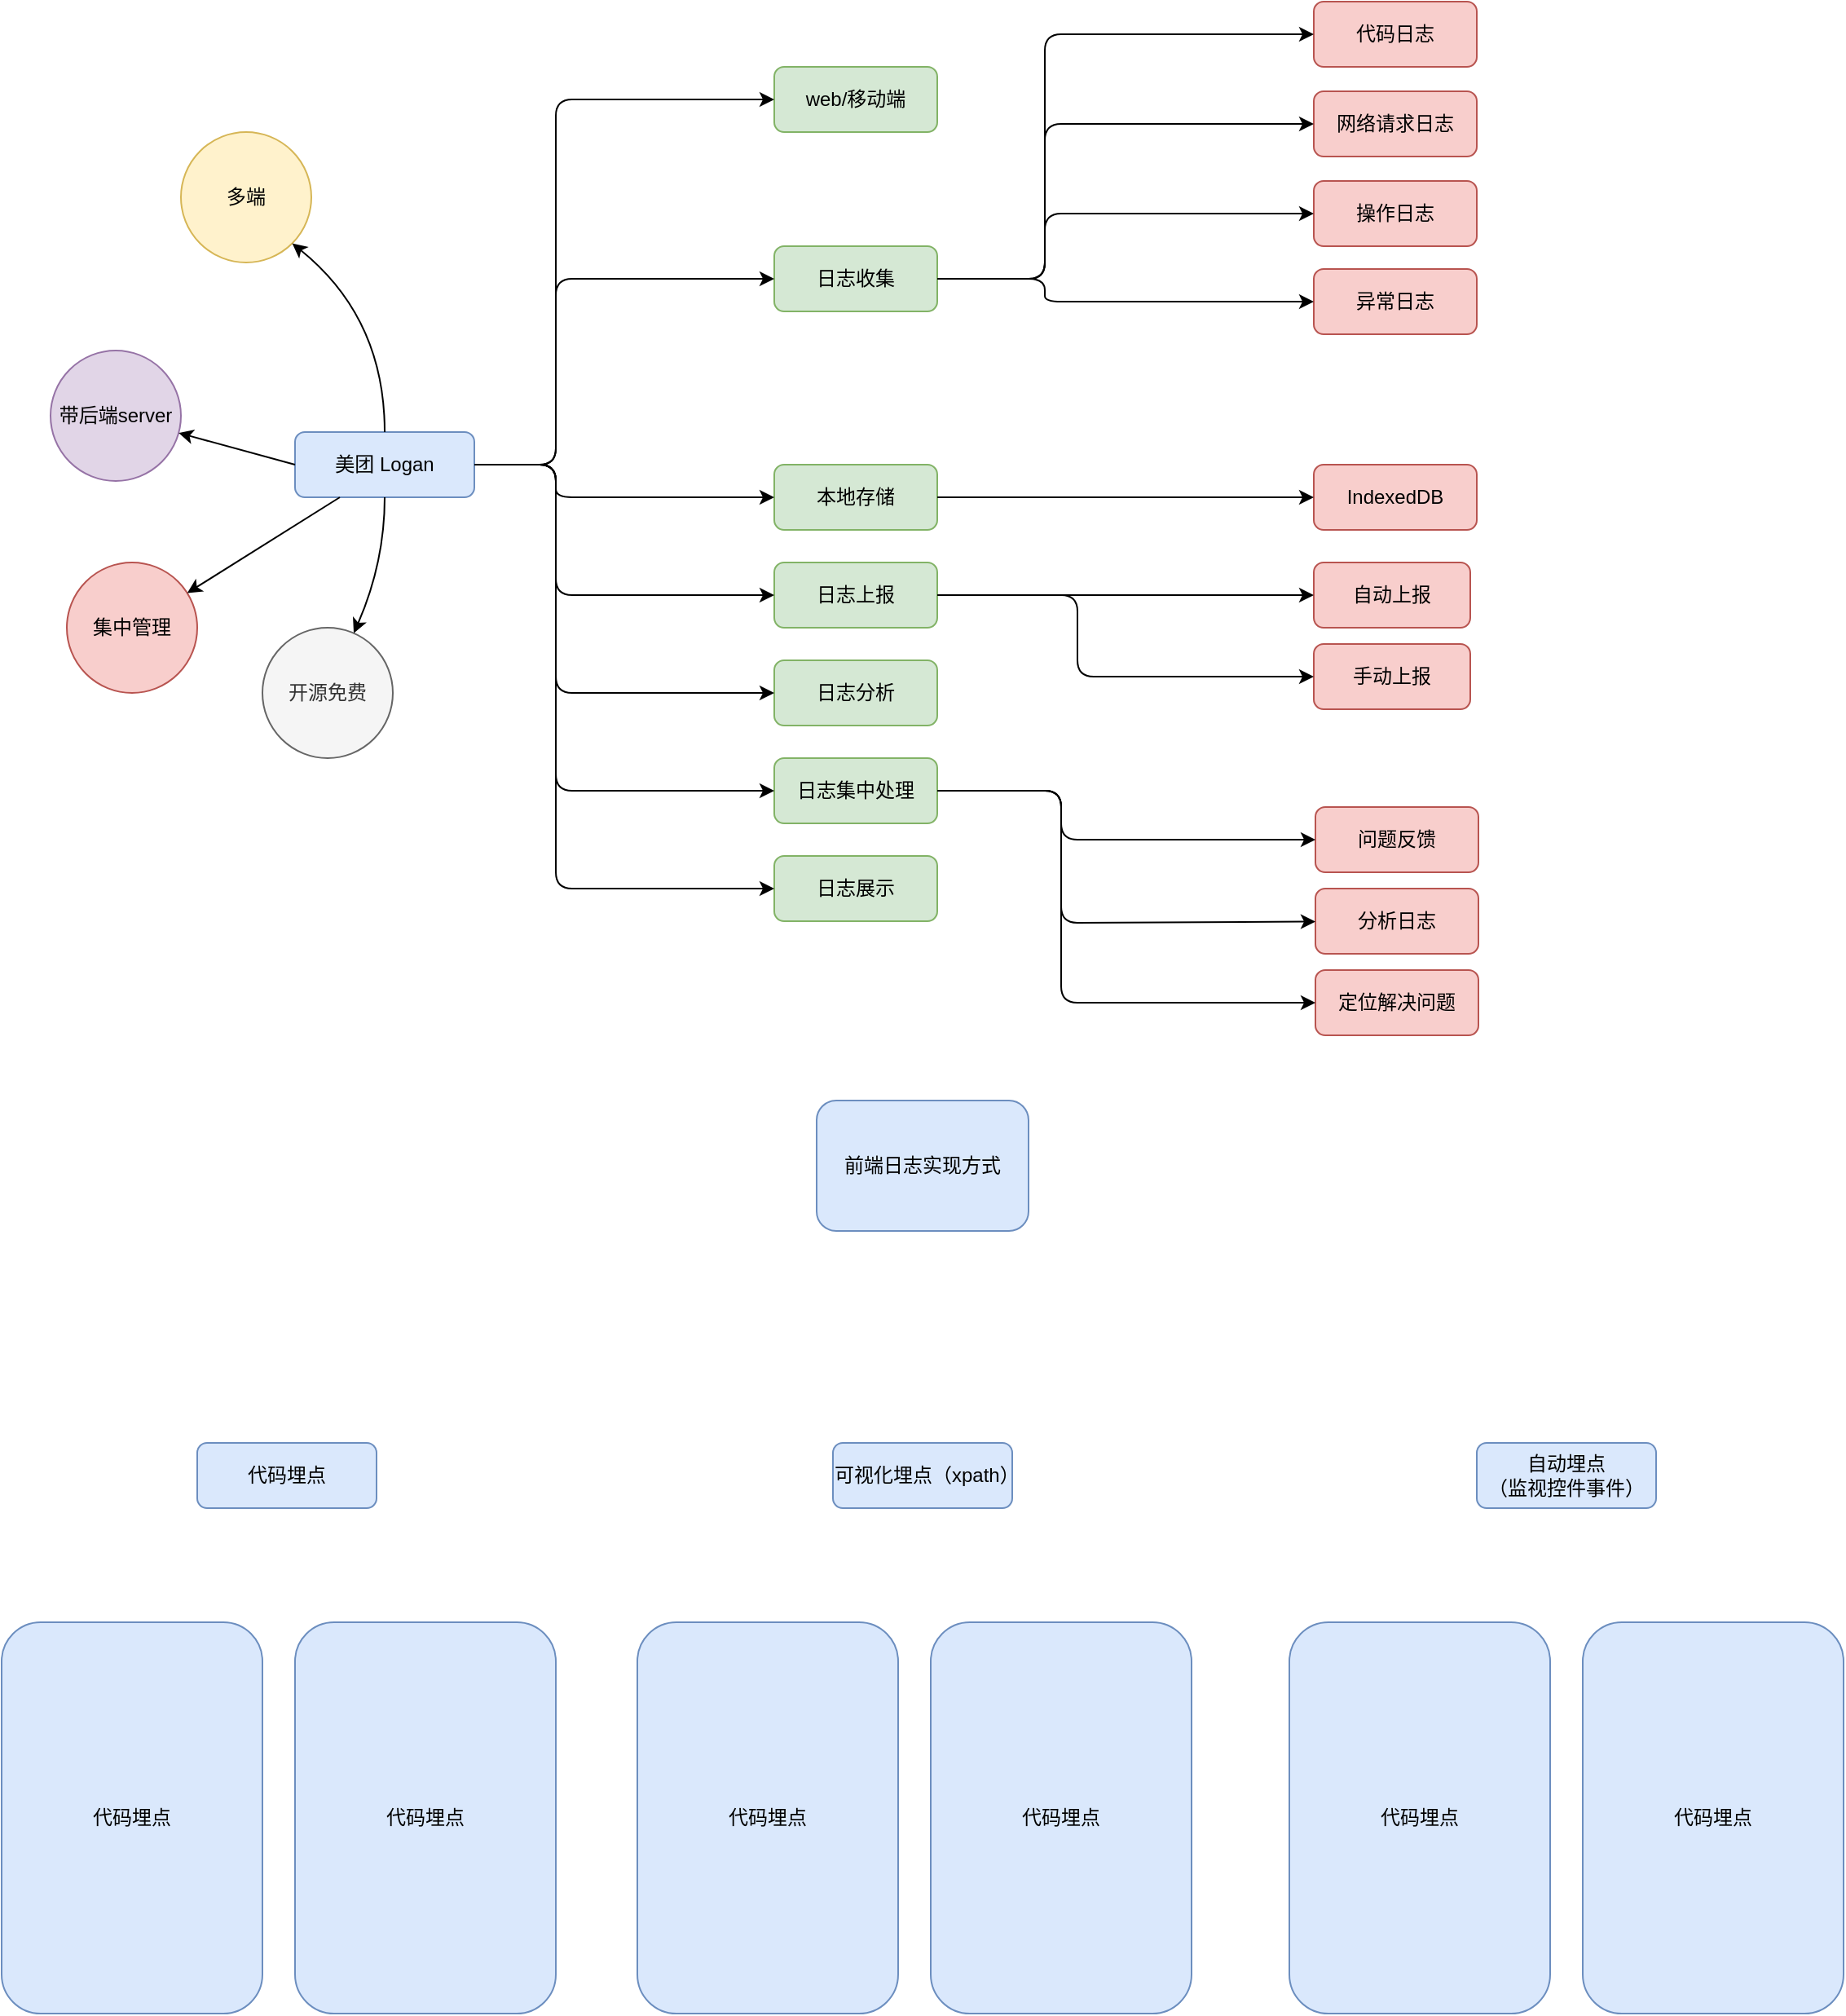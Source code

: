 <mxfile version="13.9.3" type="github">
  <diagram id="TznxjGskonesAPE4rxT5" name="Page-1">
    <mxGraphModel dx="1957" dy="1804" grid="1" gridSize="10" guides="1" tooltips="1" connect="1" arrows="1" fold="1" page="1" pageScale="1" pageWidth="827" pageHeight="1169" math="0" shadow="0">
      <root>
        <mxCell id="0" />
        <mxCell id="1" parent="0" />
        <mxCell id="RIuytmqvGiUhqceMKaMm-1" value="美团 Logan" style="rounded=1;whiteSpace=wrap;html=1;fillColor=#dae8fc;strokeColor=#6c8ebf;" vertex="1" parent="1">
          <mxGeometry x="120" y="120" width="110" height="40" as="geometry" />
        </mxCell>
        <mxCell id="RIuytmqvGiUhqceMKaMm-2" value="前端日志实现方式" style="rounded=1;whiteSpace=wrap;html=1;fillColor=#dae8fc;strokeColor=#6c8ebf;" vertex="1" parent="1">
          <mxGeometry x="440" y="530" width="130" height="80" as="geometry" />
        </mxCell>
        <mxCell id="RIuytmqvGiUhqceMKaMm-3" value="web/移动端" style="rounded=1;whiteSpace=wrap;html=1;fillColor=#d5e8d4;strokeColor=#82b366;" vertex="1" parent="1">
          <mxGeometry x="414" y="-104" width="100" height="40" as="geometry" />
        </mxCell>
        <mxCell id="RIuytmqvGiUhqceMKaMm-5" value="日志收集" style="rounded=1;whiteSpace=wrap;html=1;fillColor=#d5e8d4;strokeColor=#82b366;" vertex="1" parent="1">
          <mxGeometry x="414" y="6" width="100" height="40" as="geometry" />
        </mxCell>
        <mxCell id="RIuytmqvGiUhqceMKaMm-6" value="本地存储" style="rounded=1;whiteSpace=wrap;html=1;fillColor=#d5e8d4;strokeColor=#82b366;" vertex="1" parent="1">
          <mxGeometry x="414" y="140" width="100" height="40" as="geometry" />
        </mxCell>
        <mxCell id="RIuytmqvGiUhqceMKaMm-7" value="日志上报" style="rounded=1;whiteSpace=wrap;html=1;fillColor=#d5e8d4;strokeColor=#82b366;" vertex="1" parent="1">
          <mxGeometry x="414" y="200" width="100" height="40" as="geometry" />
        </mxCell>
        <mxCell id="RIuytmqvGiUhqceMKaMm-8" value="日志分析" style="rounded=1;whiteSpace=wrap;html=1;fillColor=#d5e8d4;strokeColor=#82b366;" vertex="1" parent="1">
          <mxGeometry x="414" y="260" width="100" height="40" as="geometry" />
        </mxCell>
        <mxCell id="RIuytmqvGiUhqceMKaMm-11" value="" style="endArrow=classic;html=1;entryX=0;entryY=0.5;entryDx=0;entryDy=0;exitX=1;exitY=0.5;exitDx=0;exitDy=0;" edge="1" parent="1" source="RIuytmqvGiUhqceMKaMm-1" target="RIuytmqvGiUhqceMKaMm-3">
          <mxGeometry width="50" height="50" relative="1" as="geometry">
            <mxPoint x="280" y="150" as="sourcePoint" />
            <mxPoint x="330" y="100" as="targetPoint" />
            <Array as="points">
              <mxPoint x="280" y="140" />
              <mxPoint x="280" y="-84" />
            </Array>
          </mxGeometry>
        </mxCell>
        <mxCell id="RIuytmqvGiUhqceMKaMm-12" value="" style="endArrow=classic;html=1;entryX=0;entryY=0.5;entryDx=0;entryDy=0;exitX=1;exitY=0.5;exitDx=0;exitDy=0;" edge="1" parent="1" source="RIuytmqvGiUhqceMKaMm-1" target="RIuytmqvGiUhqceMKaMm-5">
          <mxGeometry width="50" height="50" relative="1" as="geometry">
            <mxPoint x="280" y="220" as="sourcePoint" />
            <mxPoint x="330" y="170" as="targetPoint" />
            <Array as="points">
              <mxPoint x="280" y="140" />
              <mxPoint x="280" y="26" />
            </Array>
          </mxGeometry>
        </mxCell>
        <mxCell id="RIuytmqvGiUhqceMKaMm-13" value="" style="endArrow=classic;html=1;exitX=1;exitY=0.5;exitDx=0;exitDy=0;entryX=0;entryY=0.5;entryDx=0;entryDy=0;" edge="1" parent="1" source="RIuytmqvGiUhqceMKaMm-1" target="RIuytmqvGiUhqceMKaMm-6">
          <mxGeometry width="50" height="50" relative="1" as="geometry">
            <mxPoint x="360" y="190" as="sourcePoint" />
            <mxPoint x="410" y="140" as="targetPoint" />
            <Array as="points">
              <mxPoint x="280" y="140" />
              <mxPoint x="280" y="160" />
            </Array>
          </mxGeometry>
        </mxCell>
        <mxCell id="RIuytmqvGiUhqceMKaMm-14" value="" style="endArrow=classic;html=1;entryX=0;entryY=0.5;entryDx=0;entryDy=0;exitX=1;exitY=0.5;exitDx=0;exitDy=0;" edge="1" parent="1" source="RIuytmqvGiUhqceMKaMm-1" target="RIuytmqvGiUhqceMKaMm-7">
          <mxGeometry width="50" height="50" relative="1" as="geometry">
            <mxPoint x="240" y="270" as="sourcePoint" />
            <mxPoint x="290" y="220" as="targetPoint" />
            <Array as="points">
              <mxPoint x="280" y="140" />
              <mxPoint x="280" y="220" />
            </Array>
          </mxGeometry>
        </mxCell>
        <mxCell id="RIuytmqvGiUhqceMKaMm-15" value="" style="endArrow=classic;html=1;entryX=0;entryY=0.5;entryDx=0;entryDy=0;exitX=1;exitY=0.5;exitDx=0;exitDy=0;" edge="1" parent="1" source="RIuytmqvGiUhqceMKaMm-1" target="RIuytmqvGiUhqceMKaMm-8">
          <mxGeometry width="50" height="50" relative="1" as="geometry">
            <mxPoint x="280" y="280" as="sourcePoint" />
            <mxPoint x="340" y="270" as="targetPoint" />
            <Array as="points">
              <mxPoint x="280" y="140" />
              <mxPoint x="280" y="280" />
            </Array>
          </mxGeometry>
        </mxCell>
        <mxCell id="RIuytmqvGiUhqceMKaMm-16" value="代码日志" style="rounded=1;whiteSpace=wrap;html=1;fillColor=#f8cecc;strokeColor=#b85450;" vertex="1" parent="1">
          <mxGeometry x="745" y="-144" width="100" height="40" as="geometry" />
        </mxCell>
        <mxCell id="RIuytmqvGiUhqceMKaMm-17" value="日志集中处理" style="rounded=1;whiteSpace=wrap;html=1;fillColor=#d5e8d4;strokeColor=#82b366;" vertex="1" parent="1">
          <mxGeometry x="414" y="320" width="100" height="40" as="geometry" />
        </mxCell>
        <mxCell id="RIuytmqvGiUhqceMKaMm-18" value="" style="endArrow=classic;html=1;entryX=0;entryY=0.5;entryDx=0;entryDy=0;exitX=1;exitY=0.5;exitDx=0;exitDy=0;" edge="1" parent="1" source="RIuytmqvGiUhqceMKaMm-1" target="RIuytmqvGiUhqceMKaMm-17">
          <mxGeometry width="50" height="50" relative="1" as="geometry">
            <mxPoint x="280" y="340" as="sourcePoint" />
            <mxPoint x="260" y="280" as="targetPoint" />
            <Array as="points">
              <mxPoint x="280" y="140" />
              <mxPoint x="280" y="340" />
            </Array>
          </mxGeometry>
        </mxCell>
        <mxCell id="RIuytmqvGiUhqceMKaMm-19" value="网络请求日志" style="rounded=1;whiteSpace=wrap;html=1;fillColor=#f8cecc;strokeColor=#b85450;" vertex="1" parent="1">
          <mxGeometry x="745" y="-89" width="100" height="40" as="geometry" />
        </mxCell>
        <mxCell id="RIuytmqvGiUhqceMKaMm-20" value="操作日志" style="rounded=1;whiteSpace=wrap;html=1;fillColor=#f8cecc;strokeColor=#b85450;" vertex="1" parent="1">
          <mxGeometry x="745" y="-34" width="100" height="40" as="geometry" />
        </mxCell>
        <mxCell id="RIuytmqvGiUhqceMKaMm-21" value="异常日志" style="rounded=1;whiteSpace=wrap;html=1;fillColor=#f8cecc;strokeColor=#b85450;" vertex="1" parent="1">
          <mxGeometry x="745" y="20" width="100" height="40" as="geometry" />
        </mxCell>
        <mxCell id="RIuytmqvGiUhqceMKaMm-29" value="日志展示" style="rounded=1;whiteSpace=wrap;html=1;fillColor=#d5e8d4;strokeColor=#82b366;" vertex="1" parent="1">
          <mxGeometry x="414" y="380" width="100" height="40" as="geometry" />
        </mxCell>
        <mxCell id="RIuytmqvGiUhqceMKaMm-30" value="" style="endArrow=classic;html=1;entryX=0;entryY=0.5;entryDx=0;entryDy=0;exitX=1;exitY=0.5;exitDx=0;exitDy=0;" edge="1" parent="1" source="RIuytmqvGiUhqceMKaMm-1" target="RIuytmqvGiUhqceMKaMm-29">
          <mxGeometry width="50" height="50" relative="1" as="geometry">
            <mxPoint x="280" y="400" as="sourcePoint" />
            <mxPoint x="370" y="390" as="targetPoint" />
            <Array as="points">
              <mxPoint x="280" y="140" />
              <mxPoint x="280" y="400" />
            </Array>
          </mxGeometry>
        </mxCell>
        <mxCell id="RIuytmqvGiUhqceMKaMm-31" value="问题反馈" style="rounded=1;whiteSpace=wrap;html=1;fillColor=#f8cecc;strokeColor=#b85450;" vertex="1" parent="1">
          <mxGeometry x="746" y="350" width="100" height="40" as="geometry" />
        </mxCell>
        <mxCell id="RIuytmqvGiUhqceMKaMm-32" value="分析日志" style="rounded=1;whiteSpace=wrap;html=1;fillColor=#f8cecc;strokeColor=#b85450;" vertex="1" parent="1">
          <mxGeometry x="746" y="400" width="100" height="40" as="geometry" />
        </mxCell>
        <mxCell id="RIuytmqvGiUhqceMKaMm-33" value="定位解决问题" style="rounded=1;whiteSpace=wrap;html=1;fillColor=#f8cecc;strokeColor=#b85450;" vertex="1" parent="1">
          <mxGeometry x="746" y="450" width="100" height="40" as="geometry" />
        </mxCell>
        <mxCell id="RIuytmqvGiUhqceMKaMm-34" value="IndexedDB" style="rounded=1;whiteSpace=wrap;html=1;fillColor=#f8cecc;strokeColor=#b85450;" vertex="1" parent="1">
          <mxGeometry x="745" y="140" width="100" height="40" as="geometry" />
        </mxCell>
        <mxCell id="RIuytmqvGiUhqceMKaMm-35" value="自动上报" style="rounded=1;whiteSpace=wrap;html=1;fillColor=#f8cecc;strokeColor=#b85450;" vertex="1" parent="1">
          <mxGeometry x="745" y="200" width="96" height="40" as="geometry" />
        </mxCell>
        <mxCell id="RIuytmqvGiUhqceMKaMm-36" value="手动上报" style="rounded=1;whiteSpace=wrap;html=1;fillColor=#f8cecc;strokeColor=#b85450;" vertex="1" parent="1">
          <mxGeometry x="745" y="250" width="96" height="40" as="geometry" />
        </mxCell>
        <mxCell id="RIuytmqvGiUhqceMKaMm-37" value="" style="endArrow=classic;html=1;entryX=0;entryY=0.5;entryDx=0;entryDy=0;exitX=1;exitY=0.5;exitDx=0;exitDy=0;" edge="1" parent="1" source="RIuytmqvGiUhqceMKaMm-5" target="RIuytmqvGiUhqceMKaMm-16">
          <mxGeometry width="50" height="50" relative="1" as="geometry">
            <mxPoint x="540" y="60" as="sourcePoint" />
            <mxPoint x="590" y="10" as="targetPoint" />
            <Array as="points">
              <mxPoint x="580" y="26" />
              <mxPoint x="580" y="-124" />
            </Array>
          </mxGeometry>
        </mxCell>
        <mxCell id="RIuytmqvGiUhqceMKaMm-38" value="" style="endArrow=classic;html=1;entryX=0;entryY=0.5;entryDx=0;entryDy=0;exitX=1;exitY=0.5;exitDx=0;exitDy=0;" edge="1" parent="1" source="RIuytmqvGiUhqceMKaMm-5" target="RIuytmqvGiUhqceMKaMm-19">
          <mxGeometry width="50" height="50" relative="1" as="geometry">
            <mxPoint x="550" y="100" as="sourcePoint" />
            <mxPoint x="600" y="50" as="targetPoint" />
            <Array as="points">
              <mxPoint x="580" y="26" />
              <mxPoint x="580" y="-69" />
            </Array>
          </mxGeometry>
        </mxCell>
        <mxCell id="RIuytmqvGiUhqceMKaMm-39" value="" style="endArrow=classic;html=1;entryX=0;entryY=0.5;entryDx=0;entryDy=0;exitX=1;exitY=0.5;exitDx=0;exitDy=0;" edge="1" parent="1" source="RIuytmqvGiUhqceMKaMm-5" target="RIuytmqvGiUhqceMKaMm-20">
          <mxGeometry width="50" height="50" relative="1" as="geometry">
            <mxPoint x="530" y="100" as="sourcePoint" />
            <mxPoint x="580" y="50" as="targetPoint" />
            <Array as="points">
              <mxPoint x="580" y="26" />
              <mxPoint x="580" y="-14" />
            </Array>
          </mxGeometry>
        </mxCell>
        <mxCell id="RIuytmqvGiUhqceMKaMm-40" value="" style="endArrow=classic;html=1;entryX=0;entryY=0.5;entryDx=0;entryDy=0;exitX=1;exitY=0.5;exitDx=0;exitDy=0;" edge="1" parent="1" source="RIuytmqvGiUhqceMKaMm-5" target="RIuytmqvGiUhqceMKaMm-21">
          <mxGeometry width="50" height="50" relative="1" as="geometry">
            <mxPoint x="540" y="120" as="sourcePoint" />
            <mxPoint x="590" y="70" as="targetPoint" />
            <Array as="points">
              <mxPoint x="580" y="26" />
              <mxPoint x="580" y="40" />
            </Array>
          </mxGeometry>
        </mxCell>
        <mxCell id="RIuytmqvGiUhqceMKaMm-41" value="" style="endArrow=classic;html=1;entryX=0;entryY=0.5;entryDx=0;entryDy=0;" edge="1" parent="1" source="RIuytmqvGiUhqceMKaMm-6" target="RIuytmqvGiUhqceMKaMm-34">
          <mxGeometry width="50" height="50" relative="1" as="geometry">
            <mxPoint x="550" y="210" as="sourcePoint" />
            <mxPoint x="600" y="160" as="targetPoint" />
          </mxGeometry>
        </mxCell>
        <mxCell id="RIuytmqvGiUhqceMKaMm-42" value="" style="endArrow=classic;html=1;entryX=0;entryY=0.5;entryDx=0;entryDy=0;" edge="1" parent="1" source="RIuytmqvGiUhqceMKaMm-7" target="RIuytmqvGiUhqceMKaMm-35">
          <mxGeometry width="50" height="50" relative="1" as="geometry">
            <mxPoint x="570" y="280" as="sourcePoint" />
            <mxPoint x="620" y="230" as="targetPoint" />
          </mxGeometry>
        </mxCell>
        <mxCell id="RIuytmqvGiUhqceMKaMm-43" value="" style="endArrow=classic;html=1;entryX=0;entryY=0.5;entryDx=0;entryDy=0;exitX=1;exitY=0.5;exitDx=0;exitDy=0;" edge="1" parent="1" source="RIuytmqvGiUhqceMKaMm-7" target="RIuytmqvGiUhqceMKaMm-36">
          <mxGeometry width="50" height="50" relative="1" as="geometry">
            <mxPoint x="520" y="300" as="sourcePoint" />
            <mxPoint x="570" y="250" as="targetPoint" />
            <Array as="points">
              <mxPoint x="600" y="220" />
              <mxPoint x="600" y="270" />
            </Array>
          </mxGeometry>
        </mxCell>
        <mxCell id="RIuytmqvGiUhqceMKaMm-44" value="" style="endArrow=classic;html=1;entryX=0;entryY=0.5;entryDx=0;entryDy=0;exitX=1;exitY=0.5;exitDx=0;exitDy=0;" edge="1" parent="1" source="RIuytmqvGiUhqceMKaMm-17" target="RIuytmqvGiUhqceMKaMm-31">
          <mxGeometry width="50" height="50" relative="1" as="geometry">
            <mxPoint x="570" y="410" as="sourcePoint" />
            <mxPoint x="620" y="360" as="targetPoint" />
            <Array as="points">
              <mxPoint x="590" y="340" />
              <mxPoint x="590" y="370" />
            </Array>
          </mxGeometry>
        </mxCell>
        <mxCell id="RIuytmqvGiUhqceMKaMm-45" value="" style="endArrow=classic;html=1;exitX=1;exitY=0.5;exitDx=0;exitDy=0;" edge="1" parent="1" source="RIuytmqvGiUhqceMKaMm-17" target="RIuytmqvGiUhqceMKaMm-32">
          <mxGeometry width="50" height="50" relative="1" as="geometry">
            <mxPoint x="560" y="420" as="sourcePoint" />
            <mxPoint x="610" y="370" as="targetPoint" />
            <Array as="points">
              <mxPoint x="590" y="340" />
              <mxPoint x="590" y="421" />
            </Array>
          </mxGeometry>
        </mxCell>
        <mxCell id="RIuytmqvGiUhqceMKaMm-46" value="" style="endArrow=classic;html=1;exitX=1;exitY=0.5;exitDx=0;exitDy=0;" edge="1" parent="1" source="RIuytmqvGiUhqceMKaMm-17" target="RIuytmqvGiUhqceMKaMm-33">
          <mxGeometry width="50" height="50" relative="1" as="geometry">
            <mxPoint x="560" y="450" as="sourcePoint" />
            <mxPoint x="610" y="400" as="targetPoint" />
            <Array as="points">
              <mxPoint x="590" y="340" />
              <mxPoint x="590" y="470" />
            </Array>
          </mxGeometry>
        </mxCell>
        <mxCell id="RIuytmqvGiUhqceMKaMm-49" value="多端" style="ellipse;whiteSpace=wrap;html=1;aspect=fixed;fillColor=#fff2cc;strokeColor=#d6b656;" vertex="1" parent="1">
          <mxGeometry x="50" y="-64" width="80" height="80" as="geometry" />
        </mxCell>
        <mxCell id="RIuytmqvGiUhqceMKaMm-50" value="带后端server" style="ellipse;whiteSpace=wrap;html=1;aspect=fixed;fillColor=#e1d5e7;strokeColor=#9673a6;" vertex="1" parent="1">
          <mxGeometry x="-30" y="70" width="80" height="80" as="geometry" />
        </mxCell>
        <mxCell id="RIuytmqvGiUhqceMKaMm-51" value="集中管理" style="ellipse;whiteSpace=wrap;html=1;aspect=fixed;fillColor=#f8cecc;strokeColor=#b85450;" vertex="1" parent="1">
          <mxGeometry x="-20" y="200" width="80" height="80" as="geometry" />
        </mxCell>
        <mxCell id="RIuytmqvGiUhqceMKaMm-56" value="开源免费" style="ellipse;whiteSpace=wrap;html=1;aspect=fixed;fillColor=#f5f5f5;strokeColor=#666666;fontColor=#333333;" vertex="1" parent="1">
          <mxGeometry x="100" y="240" width="80" height="80" as="geometry" />
        </mxCell>
        <mxCell id="RIuytmqvGiUhqceMKaMm-59" value="" style="endArrow=classic;html=1;entryX=1;entryY=1;entryDx=0;entryDy=0;exitX=0.5;exitY=0;exitDx=0;exitDy=0;curved=1;" edge="1" parent="1" source="RIuytmqvGiUhqceMKaMm-1" target="RIuytmqvGiUhqceMKaMm-49">
          <mxGeometry width="50" height="50" relative="1" as="geometry">
            <mxPoint x="130" y="60" as="sourcePoint" />
            <mxPoint x="180" y="10" as="targetPoint" />
            <Array as="points">
              <mxPoint x="175" y="50" />
            </Array>
          </mxGeometry>
        </mxCell>
        <mxCell id="RIuytmqvGiUhqceMKaMm-60" value="" style="endArrow=classic;html=1;exitX=0.5;exitY=1;exitDx=0;exitDy=0;curved=1;" edge="1" parent="1" source="RIuytmqvGiUhqceMKaMm-1" target="RIuytmqvGiUhqceMKaMm-56">
          <mxGeometry width="50" height="50" relative="1" as="geometry">
            <mxPoint x="200" y="330" as="sourcePoint" />
            <mxPoint x="250" y="280" as="targetPoint" />
            <Array as="points">
              <mxPoint x="175" y="200" />
            </Array>
          </mxGeometry>
        </mxCell>
        <mxCell id="RIuytmqvGiUhqceMKaMm-61" value="" style="endArrow=classic;html=1;exitX=0;exitY=0.5;exitDx=0;exitDy=0;" edge="1" parent="1" source="RIuytmqvGiUhqceMKaMm-1" target="RIuytmqvGiUhqceMKaMm-50">
          <mxGeometry width="50" height="50" relative="1" as="geometry">
            <mxPoint x="60" y="160" as="sourcePoint" />
            <mxPoint x="110" y="110" as="targetPoint" />
          </mxGeometry>
        </mxCell>
        <mxCell id="RIuytmqvGiUhqceMKaMm-62" value="" style="endArrow=classic;html=1;exitX=0.25;exitY=1;exitDx=0;exitDy=0;" edge="1" parent="1" source="RIuytmqvGiUhqceMKaMm-1" target="RIuytmqvGiUhqceMKaMm-51">
          <mxGeometry width="50" height="50" relative="1" as="geometry">
            <mxPoint x="70" y="280" as="sourcePoint" />
            <mxPoint x="120" y="230" as="targetPoint" />
          </mxGeometry>
        </mxCell>
        <mxCell id="RIuytmqvGiUhqceMKaMm-64" value="代码埋点" style="rounded=1;whiteSpace=wrap;html=1;fillColor=#dae8fc;strokeColor=#6c8ebf;" vertex="1" parent="1">
          <mxGeometry x="60" y="740" width="110" height="40" as="geometry" />
        </mxCell>
        <mxCell id="RIuytmqvGiUhqceMKaMm-65" value="可视化埋点（xpath）" style="rounded=1;whiteSpace=wrap;html=1;fillColor=#dae8fc;strokeColor=#6c8ebf;" vertex="1" parent="1">
          <mxGeometry x="450" y="740" width="110" height="40" as="geometry" />
        </mxCell>
        <mxCell id="RIuytmqvGiUhqceMKaMm-66" value="自动埋点&lt;br&gt;（监视控件事件）" style="rounded=1;whiteSpace=wrap;html=1;fillColor=#dae8fc;strokeColor=#6c8ebf;" vertex="1" parent="1">
          <mxGeometry x="845" y="740" width="110" height="40" as="geometry" />
        </mxCell>
        <mxCell id="RIuytmqvGiUhqceMKaMm-72" value="代码埋点" style="rounded=1;whiteSpace=wrap;html=1;fillColor=#dae8fc;strokeColor=#6c8ebf;" vertex="1" parent="1">
          <mxGeometry x="-60" y="850" width="160" height="240" as="geometry" />
        </mxCell>
        <mxCell id="RIuytmqvGiUhqceMKaMm-73" value="代码埋点" style="rounded=1;whiteSpace=wrap;html=1;fillColor=#dae8fc;strokeColor=#6c8ebf;" vertex="1" parent="1">
          <mxGeometry x="120" y="850" width="160" height="240" as="geometry" />
        </mxCell>
        <mxCell id="RIuytmqvGiUhqceMKaMm-74" value="代码埋点" style="rounded=1;whiteSpace=wrap;html=1;fillColor=#dae8fc;strokeColor=#6c8ebf;" vertex="1" parent="1">
          <mxGeometry x="330" y="850" width="160" height="240" as="geometry" />
        </mxCell>
        <mxCell id="RIuytmqvGiUhqceMKaMm-75" value="代码埋点" style="rounded=1;whiteSpace=wrap;html=1;fillColor=#dae8fc;strokeColor=#6c8ebf;" vertex="1" parent="1">
          <mxGeometry x="510" y="850" width="160" height="240" as="geometry" />
        </mxCell>
        <mxCell id="RIuytmqvGiUhqceMKaMm-76" value="代码埋点" style="rounded=1;whiteSpace=wrap;html=1;fillColor=#dae8fc;strokeColor=#6c8ebf;" vertex="1" parent="1">
          <mxGeometry x="730" y="850" width="160" height="240" as="geometry" />
        </mxCell>
        <mxCell id="RIuytmqvGiUhqceMKaMm-77" value="代码埋点" style="rounded=1;whiteSpace=wrap;html=1;fillColor=#dae8fc;strokeColor=#6c8ebf;" vertex="1" parent="1">
          <mxGeometry x="910" y="850" width="160" height="240" as="geometry" />
        </mxCell>
      </root>
    </mxGraphModel>
  </diagram>
</mxfile>
